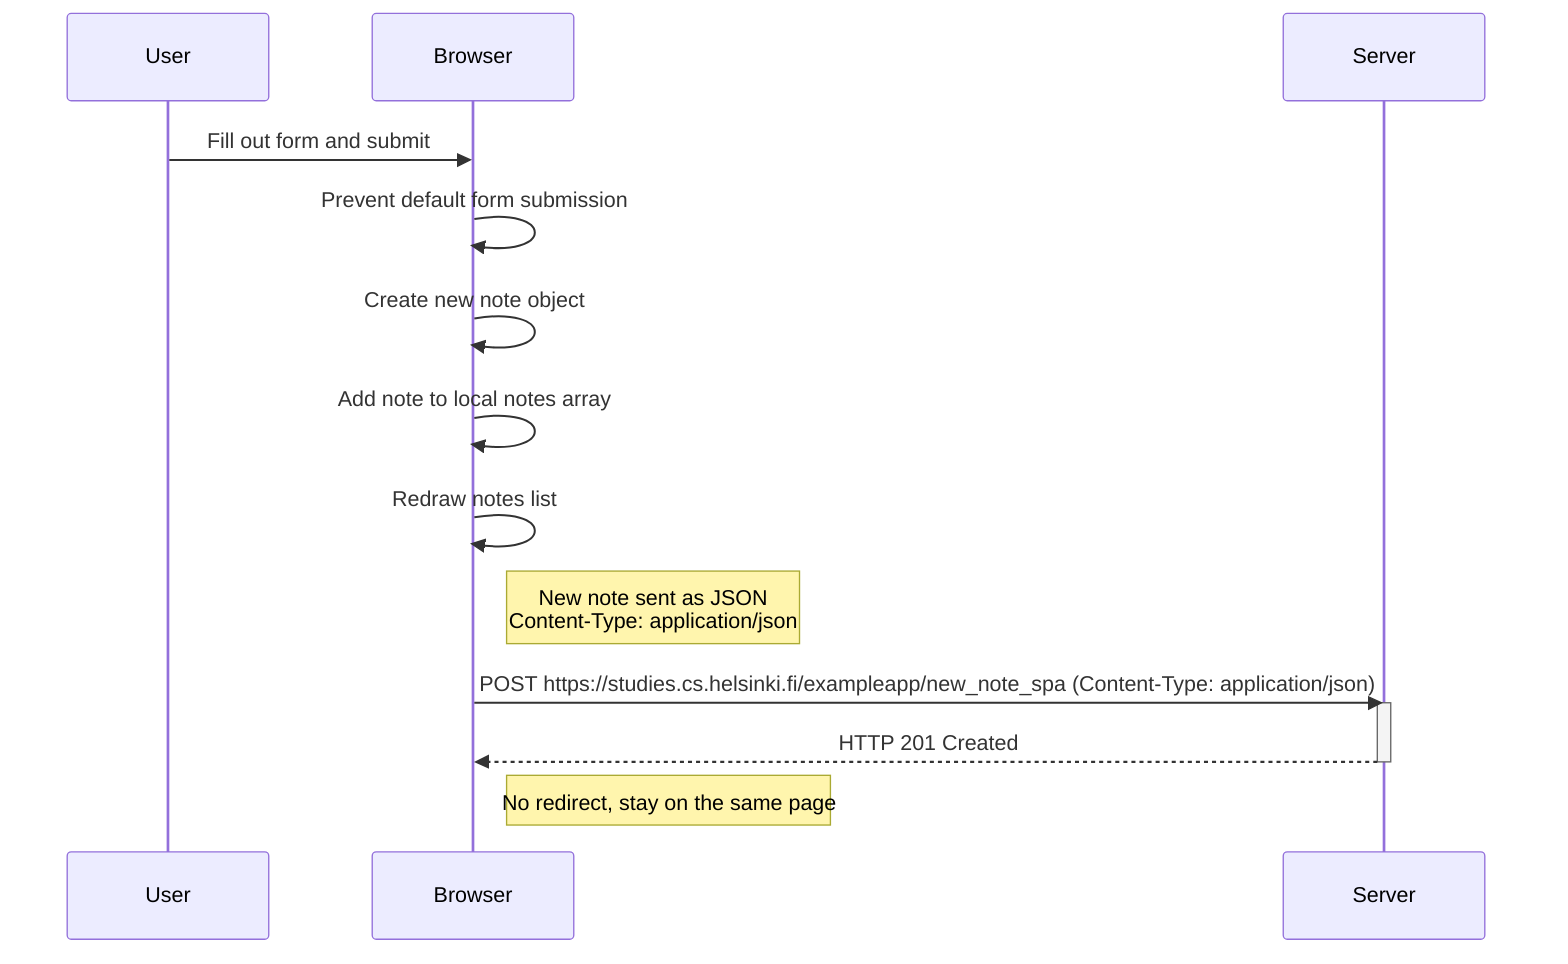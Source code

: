 sequenceDiagram
    participant User
    participant Browser
    participant Server
   
    User->>Browser: Fill out form and submit
    Browser->>Browser: Prevent default form submission
    Browser->>Browser: Create new note object
    Browser->>Browser: Add note to local notes array
    Browser->>Browser: Redraw notes list

    %% Sending the new note to the server
    note right of Browser: New note sent as JSON<br>Content-Type: application/json
    Browser->>Server: POST https://studies.cs.helsinki.fi/exampleapp/new_note_spa (Content-Type: application/json)
    activate Server
   
    Server-->>Browser: HTTP 201 Created
    deactivate Server
    note right of Browser: No redirect, stay on the same page